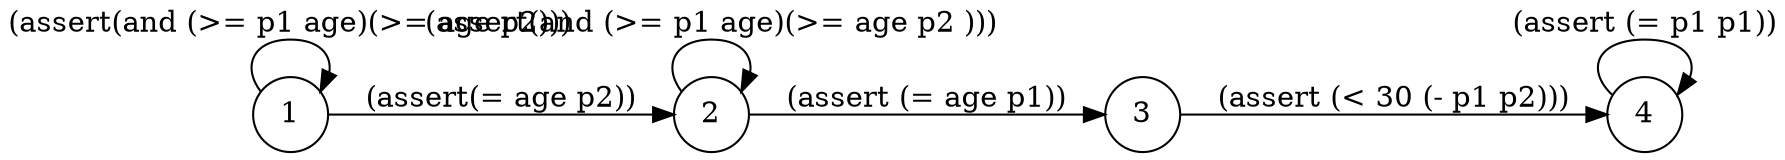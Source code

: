 digraph 2363509768160 {
	rankdir=LR
	1 [label=1 shape=circle]
	2 [label=2 shape=circle]
	3 [label=3 shape=circle]
	4 [label=4 shape=circle]
	1 -> 1 [label="(assert(and (>= p1 age)(>= age p2)))" color=black]
	1 -> 2 [label="(assert(= age p2))" color=black]
	2 -> 2 [label="(assert(and (>= p1 age)(>= age p2 )))" color=black]
	2 -> 3 [label="(assert (= age p1))" color=black]
	3 -> 4 [label="(assert (< 30 (- p1 p2)))" color=black]
	4 -> 4 [label="(assert (= p1 p1))" color=black]
}
